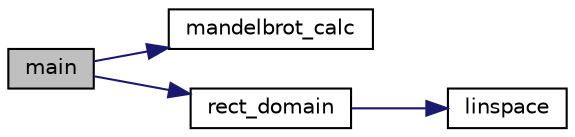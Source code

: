 digraph "main"
{
 // LATEX_PDF_SIZE
  edge [fontname="Helvetica",fontsize="10",labelfontname="Helvetica",labelfontsize="10"];
  node [fontname="Helvetica",fontsize="10",shape=record];
  rankdir="LR";
  Node1 [label="main",height=0.2,width=0.4,color="black", fillcolor="grey75", style="filled", fontcolor="black",tooltip=" "];
  Node1 -> Node2 [color="midnightblue",fontsize="10",style="solid",fontname="Helvetica"];
  Node2 [label="mandelbrot_calc",height=0.2,width=0.4,color="black", fillcolor="white", style="filled",URL="$_auxiliary_code_8h.html#ab5463e69bb91e0f3e686067c6c0730ef",tooltip="Deprecated."];
  Node1 -> Node3 [color="midnightblue",fontsize="10",style="solid",fontname="Helvetica"];
  Node3 [label="rect_domain",height=0.2,width=0.4,color="black", fillcolor="white", style="filled",URL="$_auxiliary_code_8h.html#a875e8e9067706d1efb12cdbbd664bcf6",tooltip="This function calculates a grid of complex points in the complex plane."];
  Node3 -> Node4 [color="midnightblue",fontsize="10",style="solid",fontname="Helvetica"];
  Node4 [label="linspace",height=0.2,width=0.4,color="black", fillcolor="white", style="filled",URL="$_auxiliary_code_8h.html#acd11f3a7b275619e7968eda596c7ba41",tooltip="Core Calculation."];
}
